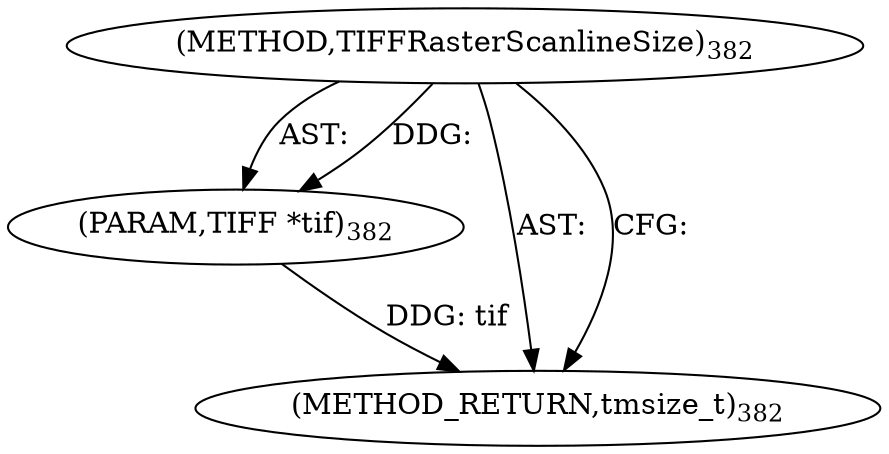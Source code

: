 digraph "TIFFRasterScanlineSize" {  
"8579" [label = <(METHOD,TIFFRasterScanlineSize)<SUB>382</SUB>> ]
"8580" [label = <(PARAM,TIFF *tif)<SUB>382</SUB>> ]
"8581" [label = <(METHOD_RETURN,tmsize_t)<SUB>382</SUB>> ]
  "8579" -> "8580"  [ label = "AST: "] 
  "8579" -> "8581"  [ label = "AST: "] 
  "8579" -> "8581"  [ label = "CFG: "] 
  "8580" -> "8581"  [ label = "DDG: tif"] 
  "8579" -> "8580"  [ label = "DDG: "] 
}
